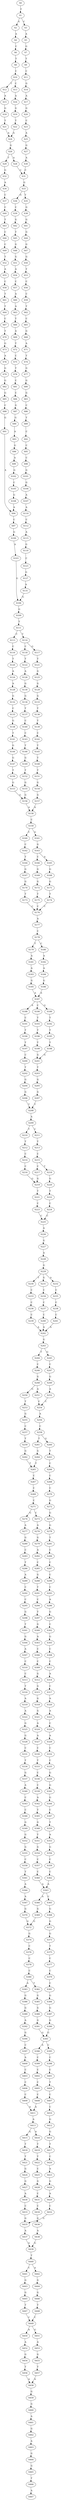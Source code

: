 strict digraph  {
	S0 -> S1 [ label = T ];
	S1 -> S2 [ label = G ];
	S1 -> S3 [ label = C ];
	S2 -> S4 [ label = A ];
	S3 -> S5 [ label = A ];
	S4 -> S6 [ label = C ];
	S5 -> S7 [ label = G ];
	S6 -> S8 [ label = T ];
	S7 -> S9 [ label = T ];
	S8 -> S10 [ label = C ];
	S9 -> S11 [ label = C ];
	S10 -> S12 [ label = T ];
	S10 -> S13 [ label = C ];
	S11 -> S14 [ label = G ];
	S12 -> S15 [ label = A ];
	S13 -> S16 [ label = A ];
	S14 -> S17 [ label = A ];
	S15 -> S18 [ label = G ];
	S16 -> S19 [ label = G ];
	S17 -> S20 [ label = G ];
	S18 -> S21 [ label = T ];
	S19 -> S22 [ label = T ];
	S20 -> S23 [ label = C ];
	S21 -> S24 [ label = A ];
	S22 -> S24 [ label = A ];
	S23 -> S25 [ label = A ];
	S24 -> S26 [ label = G ];
	S25 -> S27 [ label = G ];
	S26 -> S28 [ label = A ];
	S26 -> S29 [ label = T ];
	S27 -> S30 [ label = A ];
	S28 -> S31 [ label = C ];
	S29 -> S32 [ label = G ];
	S30 -> S31 [ label = C ];
	S31 -> S33 [ label = G ];
	S32 -> S34 [ label = A ];
	S33 -> S35 [ label = T ];
	S33 -> S36 [ label = G ];
	S34 -> S37 [ label = C ];
	S35 -> S38 [ label = G ];
	S36 -> S39 [ label = C ];
	S37 -> S40 [ label = C ];
	S38 -> S41 [ label = G ];
	S39 -> S42 [ label = G ];
	S40 -> S43 [ label = T ];
	S41 -> S44 [ label = G ];
	S42 -> S45 [ label = T ];
	S43 -> S46 [ label = C ];
	S44 -> S47 [ label = G ];
	S45 -> S48 [ label = G ];
	S46 -> S49 [ label = C ];
	S47 -> S50 [ label = G ];
	S48 -> S51 [ label = G ];
	S49 -> S52 [ label = T ];
	S50 -> S53 [ label = T ];
	S51 -> S54 [ label = A ];
	S52 -> S55 [ label = A ];
	S53 -> S56 [ label = C ];
	S54 -> S57 [ label = C ];
	S55 -> S58 [ label = C ];
	S56 -> S59 [ label = C ];
	S57 -> S60 [ label = A ];
	S58 -> S61 [ label = T ];
	S59 -> S62 [ label = T ];
	S60 -> S63 [ label = A ];
	S61 -> S64 [ label = T ];
	S62 -> S65 [ label = C ];
	S63 -> S66 [ label = T ];
	S64 -> S67 [ label = C ];
	S65 -> S68 [ label = G ];
	S66 -> S69 [ label = A ];
	S67 -> S70 [ label = T ];
	S68 -> S71 [ label = A ];
	S69 -> S72 [ label = T ];
	S70 -> S73 [ label = G ];
	S71 -> S74 [ label = T ];
	S72 -> S75 [ label = C ];
	S73 -> S76 [ label = A ];
	S74 -> S77 [ label = G ];
	S75 -> S78 [ label = T ];
	S76 -> S79 [ label = G ];
	S77 -> S80 [ label = G ];
	S78 -> S81 [ label = C ];
	S79 -> S82 [ label = G ];
	S80 -> S83 [ label = G ];
	S81 -> S84 [ label = C ];
	S82 -> S85 [ label = G ];
	S83 -> S86 [ label = C ];
	S84 -> S87 [ label = G ];
	S85 -> S88 [ label = C ];
	S86 -> S89 [ label = T ];
	S87 -> S90 [ label = G ];
	S88 -> S91 [ label = G ];
	S89 -> S92 [ label = C ];
	S90 -> S93 [ label = A ];
	S91 -> S94 [ label = A ];
	S92 -> S95 [ label = C ];
	S93 -> S96 [ label = G ];
	S94 -> S97 [ label = C ];
	S95 -> S98 [ label = C ];
	S96 -> S99 [ label = A ];
	S97 -> S100 [ label = G ];
	S98 -> S101 [ label = G ];
	S99 -> S102 [ label = G ];
	S100 -> S103 [ label = A ];
	S101 -> S104 [ label = G ];
	S102 -> S105 [ label = C ];
	S103 -> S106 [ label = G ];
	S104 -> S107 [ label = A ];
	S105 -> S108 [ label = G ];
	S106 -> S109 [ label = G ];
	S107 -> S110 [ label = A ];
	S108 -> S94 [ label = A ];
	S109 -> S111 [ label = T ];
	S110 -> S112 [ label = C ];
	S111 -> S113 [ label = C ];
	S111 -> S114 [ label = T ];
	S112 -> S115 [ label = A ];
	S113 -> S116 [ label = C ];
	S114 -> S117 [ label = G ];
	S114 -> S118 [ label = C ];
	S115 -> S119 [ label = G ];
	S116 -> S120 [ label = T ];
	S117 -> S121 [ label = T ];
	S118 -> S122 [ label = T ];
	S119 -> S123 [ label = C ];
	S120 -> S124 [ label = A ];
	S121 -> S125 [ label = G ];
	S122 -> S126 [ label = A ];
	S123 -> S127 [ label = G ];
	S124 -> S128 [ label = A ];
	S125 -> S129 [ label = G ];
	S126 -> S130 [ label = G ];
	S127 -> S131 [ label = A ];
	S128 -> S132 [ label = G ];
	S129 -> S133 [ label = G ];
	S130 -> S134 [ label = G ];
	S131 -> S106 [ label = G ];
	S132 -> S135 [ label = C ];
	S133 -> S136 [ label = T ];
	S134 -> S137 [ label = T ];
	S135 -> S138 [ label = G ];
	S136 -> S139 [ label = T ];
	S137 -> S140 [ label = C ];
	S138 -> S141 [ label = T ];
	S139 -> S142 [ label = C ];
	S140 -> S143 [ label = C ];
	S141 -> S144 [ label = G ];
	S142 -> S145 [ label = T ];
	S143 -> S146 [ label = T ];
	S144 -> S147 [ label = G ];
	S145 -> S148 [ label = T ];
	S146 -> S149 [ label = G ];
	S147 -> S150 [ label = T ];
	S148 -> S151 [ label = T ];
	S149 -> S152 [ label = T ];
	S150 -> S153 [ label = G ];
	S151 -> S154 [ label = G ];
	S152 -> S155 [ label = G ];
	S153 -> S156 [ label = G ];
	S154 -> S157 [ label = G ];
	S155 -> S156 [ label = G ];
	S156 -> S158 [ label = A ];
	S157 -> S158 [ label = A ];
	S158 -> S159 [ label = C ];
	S159 -> S160 [ label = C ];
	S159 -> S161 [ label = G ];
	S160 -> S162 [ label = C ];
	S161 -> S163 [ label = G ];
	S162 -> S164 [ label = T ];
	S163 -> S165 [ label = A ];
	S163 -> S166 [ label = C ];
	S164 -> S167 [ label = G ];
	S165 -> S168 [ label = G ];
	S166 -> S169 [ label = G ];
	S167 -> S170 [ label = G ];
	S168 -> S171 [ label = G ];
	S169 -> S172 [ label = G ];
	S170 -> S173 [ label = T ];
	S171 -> S174 [ label = T ];
	S172 -> S175 [ label = T ];
	S173 -> S176 [ label = C ];
	S174 -> S176 [ label = C ];
	S175 -> S176 [ label = C ];
	S176 -> S177 [ label = A ];
	S177 -> S178 [ label = C ];
	S178 -> S179 [ label = T ];
	S178 -> S180 [ label = C ];
	S179 -> S181 [ label = A ];
	S180 -> S182 [ label = A ];
	S181 -> S183 [ label = A ];
	S182 -> S184 [ label = A ];
	S183 -> S185 [ label = G ];
	S184 -> S186 [ label = G ];
	S185 -> S187 [ label = A ];
	S186 -> S187 [ label = A ];
	S187 -> S188 [ label = A ];
	S187 -> S189 [ label = G ];
	S187 -> S190 [ label = C ];
	S188 -> S191 [ label = C ];
	S189 -> S192 [ label = T ];
	S190 -> S193 [ label = T ];
	S191 -> S194 [ label = T ];
	S192 -> S195 [ label = T ];
	S193 -> S196 [ label = T ];
	S194 -> S197 [ label = T ];
	S195 -> S198 [ label = T ];
	S196 -> S199 [ label = T ];
	S197 -> S200 [ label = C ];
	S198 -> S201 [ label = G ];
	S199 -> S201 [ label = G ];
	S200 -> S202 [ label = T ];
	S201 -> S203 [ label = T ];
	S202 -> S204 [ label = G ];
	S203 -> S205 [ label = G ];
	S204 -> S206 [ label = G ];
	S205 -> S207 [ label = G ];
	S206 -> S208 [ label = T ];
	S207 -> S208 [ label = T ];
	S208 -> S209 [ label = A ];
	S209 -> S210 [ label = T ];
	S209 -> S211 [ label = C ];
	S210 -> S212 [ label = T ];
	S211 -> S213 [ label = T ];
	S212 -> S214 [ label = C ];
	S213 -> S215 [ label = C ];
	S214 -> S216 [ label = C ];
	S215 -> S217 [ label = C ];
	S215 -> S218 [ label = T ];
	S216 -> S219 [ label = G ];
	S217 -> S219 [ label = G ];
	S218 -> S220 [ label = G ];
	S219 -> S221 [ label = T ];
	S220 -> S222 [ label = T ];
	S221 -> S223 [ label = C ];
	S222 -> S224 [ label = C ];
	S223 -> S225 [ label = C ];
	S224 -> S225 [ label = C ];
	S225 -> S226 [ label = A ];
	S226 -> S227 [ label = G ];
	S227 -> S228 [ label = A ];
	S228 -> S229 [ label = G ];
	S229 -> S230 [ label = T ];
	S229 -> S231 [ label = G ];
	S229 -> S232 [ label = A ];
	S230 -> S233 [ label = C ];
	S231 -> S234 [ label = C ];
	S232 -> S235 [ label = C ];
	S233 -> S236 [ label = C ];
	S234 -> S237 [ label = C ];
	S235 -> S238 [ label = C ];
	S236 -> S239 [ label = C ];
	S237 -> S240 [ label = C ];
	S238 -> S241 [ label = C ];
	S239 -> S242 [ label = A ];
	S240 -> S242 [ label = A ];
	S241 -> S242 [ label = A ];
	S242 -> S243 [ label = G ];
	S243 -> S244 [ label = T ];
	S243 -> S245 [ label = G ];
	S244 -> S246 [ label = C ];
	S245 -> S247 [ label = C ];
	S246 -> S248 [ label = G ];
	S247 -> S249 [ label = G ];
	S248 -> S250 [ label = G ];
	S248 -> S251 [ label = A ];
	S249 -> S252 [ label = A ];
	S250 -> S253 [ label = T ];
	S251 -> S254 [ label = C ];
	S252 -> S254 [ label = C ];
	S253 -> S255 [ label = G ];
	S254 -> S256 [ label = A ];
	S255 -> S257 [ label = C ];
	S256 -> S258 [ label = C ];
	S257 -> S259 [ label = T ];
	S258 -> S260 [ label = G ];
	S258 -> S261 [ label = T ];
	S259 -> S262 [ label = G ];
	S260 -> S263 [ label = T ];
	S261 -> S264 [ label = G ];
	S262 -> S265 [ label = T ];
	S263 -> S266 [ label = C ];
	S264 -> S265 [ label = T ];
	S265 -> S267 [ label = C ];
	S266 -> S268 [ label = C ];
	S267 -> S269 [ label = C ];
	S268 -> S270 [ label = C ];
	S269 -> S271 [ label = C ];
	S270 -> S272 [ label = G ];
	S271 -> S273 [ label = C ];
	S271 -> S274 [ label = G ];
	S272 -> S275 [ label = G ];
	S273 -> S276 [ label = A ];
	S274 -> S277 [ label = A ];
	S275 -> S278 [ label = G ];
	S276 -> S279 [ label = G ];
	S277 -> S280 [ label = G ];
	S278 -> S281 [ label = T ];
	S279 -> S282 [ label = A ];
	S280 -> S283 [ label = C ];
	S281 -> S284 [ label = C ];
	S282 -> S285 [ label = C ];
	S283 -> S286 [ label = T ];
	S284 -> S287 [ label = C ];
	S285 -> S288 [ label = G ];
	S286 -> S289 [ label = A ];
	S287 -> S290 [ label = C ];
	S288 -> S291 [ label = T ];
	S289 -> S292 [ label = C ];
	S290 -> S293 [ label = C ];
	S291 -> S294 [ label = C ];
	S292 -> S295 [ label = C ];
	S293 -> S296 [ label = A ];
	S294 -> S297 [ label = T ];
	S295 -> S298 [ label = G ];
	S296 -> S299 [ label = G ];
	S297 -> S300 [ label = G ];
	S298 -> S301 [ label = T ];
	S299 -> S302 [ label = C ];
	S300 -> S303 [ label = A ];
	S301 -> S304 [ label = G ];
	S302 -> S305 [ label = G ];
	S303 -> S306 [ label = C ];
	S304 -> S307 [ label = A ];
	S305 -> S308 [ label = C ];
	S306 -> S309 [ label = C ];
	S307 -> S310 [ label = C ];
	S308 -> S311 [ label = C ];
	S309 -> S312 [ label = G ];
	S310 -> S313 [ label = C ];
	S311 -> S314 [ label = A ];
	S312 -> S315 [ label = G ];
	S313 -> S316 [ label = T ];
	S314 -> S317 [ label = C ];
	S315 -> S318 [ label = G ];
	S316 -> S319 [ label = A ];
	S317 -> S320 [ label = A ];
	S318 -> S321 [ label = G ];
	S319 -> S322 [ label = A ];
	S320 -> S323 [ label = A ];
	S321 -> S324 [ label = A ];
	S322 -> S325 [ label = G ];
	S323 -> S326 [ label = C ];
	S324 -> S327 [ label = A ];
	S325 -> S328 [ label = G ];
	S326 -> S329 [ label = A ];
	S327 -> S330 [ label = C ];
	S328 -> S331 [ label = C ];
	S329 -> S332 [ label = C ];
	S330 -> S333 [ label = T ];
	S331 -> S334 [ label = T ];
	S332 -> S335 [ label = C ];
	S333 -> S336 [ label = C ];
	S334 -> S337 [ label = G ];
	S335 -> S338 [ label = G ];
	S336 -> S339 [ label = C ];
	S337 -> S340 [ label = A ];
	S338 -> S341 [ label = G ];
	S339 -> S342 [ label = A ];
	S340 -> S343 [ label = C ];
	S341 -> S344 [ label = G ];
	S342 -> S345 [ label = T ];
	S343 -> S346 [ label = C ];
	S344 -> S347 [ label = C ];
	S345 -> S348 [ label = G ];
	S346 -> S349 [ label = G ];
	S347 -> S350 [ label = T ];
	S348 -> S351 [ label = T ];
	S349 -> S352 [ label = G ];
	S350 -> S353 [ label = A ];
	S351 -> S354 [ label = G ];
	S352 -> S355 [ label = G ];
	S353 -> S356 [ label = G ];
	S354 -> S357 [ label = C ];
	S355 -> S358 [ label = C ];
	S356 -> S359 [ label = C ];
	S357 -> S360 [ label = C ];
	S358 -> S361 [ label = T ];
	S359 -> S362 [ label = C ];
	S360 -> S363 [ label = A ];
	S361 -> S364 [ label = A ];
	S362 -> S363 [ label = A ];
	S363 -> S365 [ label = C ];
	S363 -> S366 [ label = A ];
	S364 -> S367 [ label = A ];
	S365 -> S368 [ label = G ];
	S366 -> S369 [ label = G ];
	S367 -> S370 [ label = G ];
	S368 -> S371 [ label = G ];
	S369 -> S372 [ label = G ];
	S370 -> S372 [ label = G ];
	S371 -> S373 [ label = G ];
	S372 -> S374 [ label = G ];
	S373 -> S375 [ label = T ];
	S374 -> S376 [ label = C ];
	S375 -> S377 [ label = C ];
	S376 -> S378 [ label = C ];
	S377 -> S379 [ label = C ];
	S378 -> S380 [ label = C ];
	S379 -> S381 [ label = C ];
	S380 -> S382 [ label = T ];
	S380 -> S383 [ label = A ];
	S381 -> S384 [ label = G ];
	S382 -> S385 [ label = G ];
	S383 -> S386 [ label = G ];
	S384 -> S387 [ label = G ];
	S385 -> S388 [ label = G ];
	S386 -> S389 [ label = G ];
	S387 -> S390 [ label = G ];
	S388 -> S391 [ label = G ];
	S389 -> S392 [ label = A ];
	S390 -> S393 [ label = G ];
	S391 -> S393 [ label = G ];
	S392 -> S394 [ label = G ];
	S393 -> S395 [ label = C ];
	S393 -> S396 [ label = A ];
	S394 -> S397 [ label = C ];
	S395 -> S398 [ label = C ];
	S396 -> S399 [ label = C ];
	S397 -> S400 [ label = A ];
	S398 -> S401 [ label = C ];
	S399 -> S402 [ label = C ];
	S400 -> S403 [ label = C ];
	S401 -> S404 [ label = T ];
	S402 -> S405 [ label = C ];
	S403 -> S406 [ label = C ];
	S404 -> S407 [ label = C ];
	S405 -> S408 [ label = C ];
	S406 -> S409 [ label = C ];
	S407 -> S410 [ label = C ];
	S408 -> S411 [ label = A ];
	S409 -> S411 [ label = A ];
	S410 -> S412 [ label = G ];
	S411 -> S413 [ label = A ];
	S412 -> S414 [ label = G ];
	S413 -> S415 [ label = G ];
	S413 -> S416 [ label = A ];
	S414 -> S417 [ label = T ];
	S415 -> S418 [ label = T ];
	S416 -> S419 [ label = T ];
	S417 -> S420 [ label = C ];
	S418 -> S421 [ label = T ];
	S419 -> S422 [ label = T ];
	S420 -> S423 [ label = A ];
	S421 -> S424 [ label = G ];
	S422 -> S425 [ label = C ];
	S423 -> S426 [ label = G ];
	S424 -> S427 [ label = G ];
	S425 -> S428 [ label = G ];
	S426 -> S429 [ label = A ];
	S427 -> S430 [ label = A ];
	S428 -> S431 [ label = C ];
	S429 -> S432 [ label = C ];
	S430 -> S433 [ label = C ];
	S431 -> S434 [ label = C ];
	S432 -> S435 [ label = G ];
	S433 -> S435 [ label = G ];
	S434 -> S436 [ label = G ];
	S435 -> S437 [ label = A ];
	S436 -> S438 [ label = A ];
	S437 -> S439 [ label = G ];
	S438 -> S439 [ label = G ];
	S439 -> S440 [ label = T ];
	S440 -> S441 [ label = C ];
	S440 -> S442 [ label = A ];
	S441 -> S443 [ label = G ];
	S442 -> S444 [ label = G ];
	S443 -> S445 [ label = G ];
	S444 -> S446 [ label = G ];
	S445 -> S447 [ label = T ];
	S446 -> S448 [ label = T ];
	S447 -> S449 [ label = C ];
	S448 -> S449 [ label = C ];
	S449 -> S450 [ label = A ];
	S449 -> S451 [ label = G ];
	S450 -> S452 [ label = A ];
	S451 -> S453 [ label = A ];
	S452 -> S454 [ label = G ];
	S453 -> S455 [ label = G ];
	S454 -> S456 [ label = T ];
	S455 -> S457 [ label = T ];
	S456 -> S458 [ label = A ];
	S457 -> S458 [ label = A ];
	S458 -> S459 [ label = G ];
	S459 -> S460 [ label = G ];
	S460 -> S461 [ label = A ];
	S461 -> S462 [ label = G ];
	S462 -> S463 [ label = A ];
	S463 -> S464 [ label = G ];
	S464 -> S465 [ label = G ];
	S465 -> S466 [ label = T ];
	S466 -> S467 [ label = A ];
}
